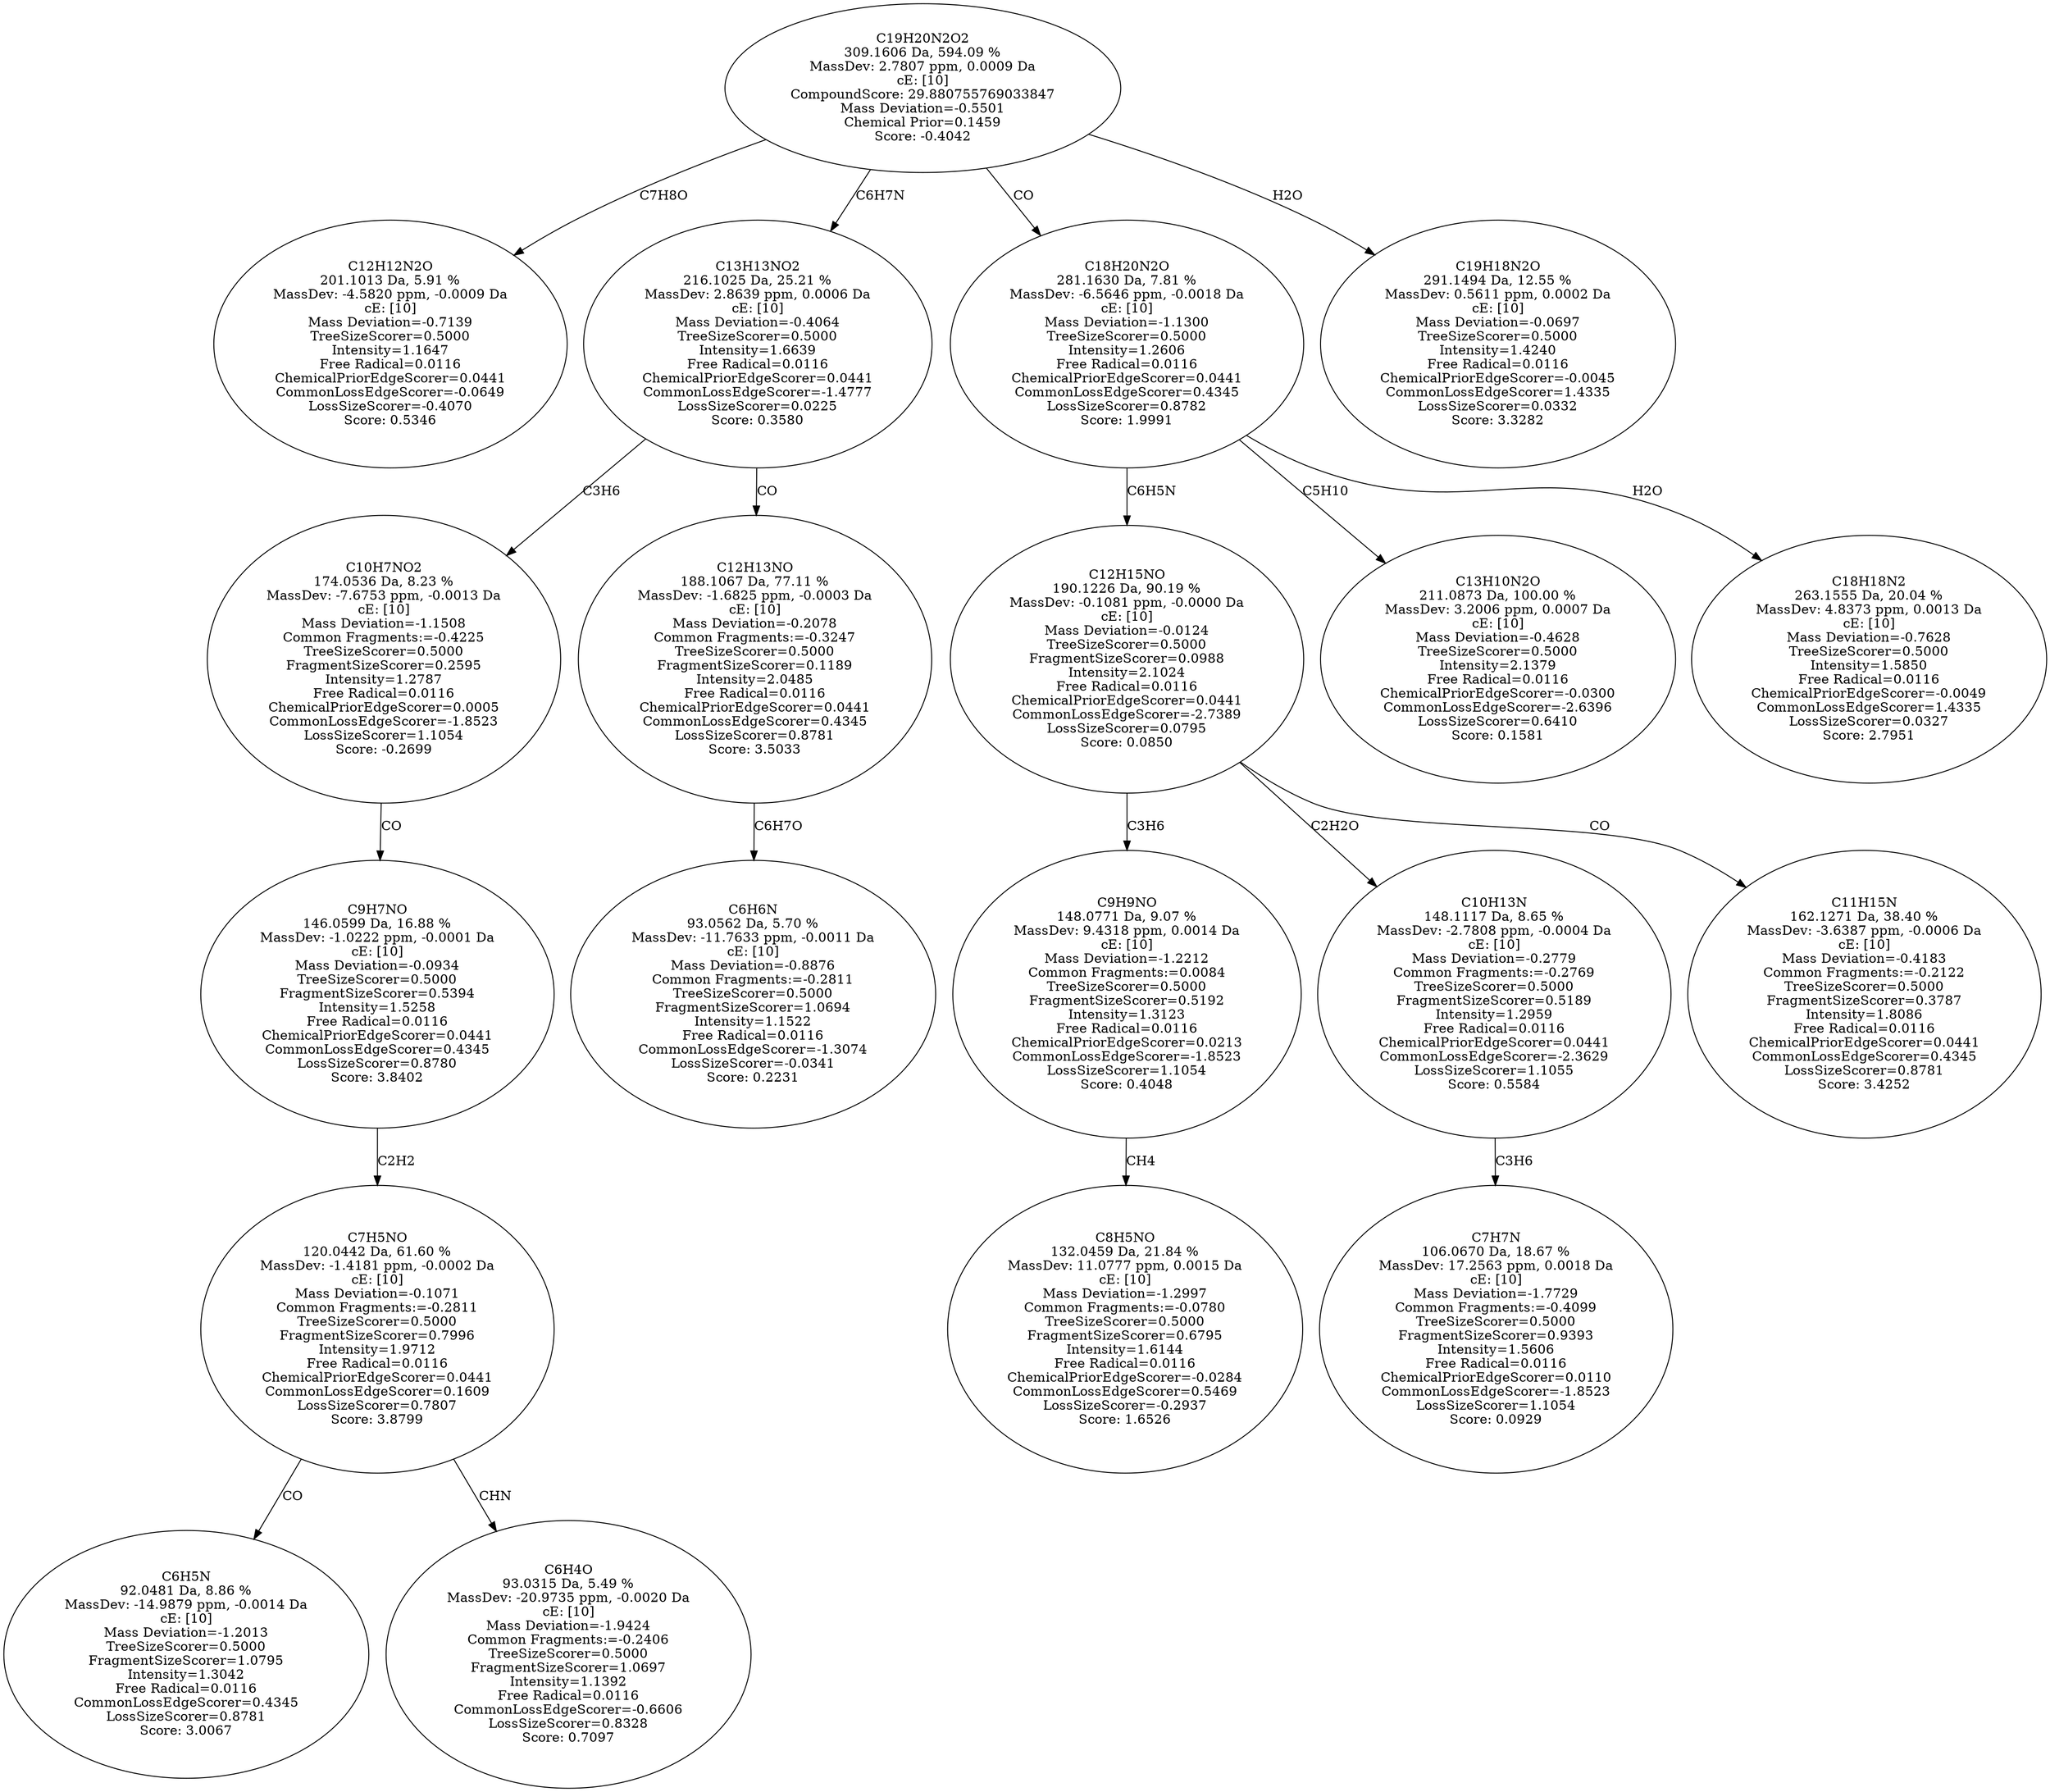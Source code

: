 strict digraph {
v1 [label="C12H12N2O\n201.1013 Da, 5.91 %\nMassDev: -4.5820 ppm, -0.0009 Da\ncE: [10]\nMass Deviation=-0.7139\nTreeSizeScorer=0.5000\nIntensity=1.1647\nFree Radical=0.0116\nChemicalPriorEdgeScorer=0.0441\nCommonLossEdgeScorer=-0.0649\nLossSizeScorer=-0.4070\nScore: 0.5346"];
v2 [label="C6H5N\n92.0481 Da, 8.86 %\nMassDev: -14.9879 ppm, -0.0014 Da\ncE: [10]\nMass Deviation=-1.2013\nTreeSizeScorer=0.5000\nFragmentSizeScorer=1.0795\nIntensity=1.3042\nFree Radical=0.0116\nCommonLossEdgeScorer=0.4345\nLossSizeScorer=0.8781\nScore: 3.0067"];
v3 [label="C6H4O\n93.0315 Da, 5.49 %\nMassDev: -20.9735 ppm, -0.0020 Da\ncE: [10]\nMass Deviation=-1.9424\nCommon Fragments:=-0.2406\nTreeSizeScorer=0.5000\nFragmentSizeScorer=1.0697\nIntensity=1.1392\nFree Radical=0.0116\nCommonLossEdgeScorer=-0.6606\nLossSizeScorer=0.8328\nScore: 0.7097"];
v4 [label="C7H5NO\n120.0442 Da, 61.60 %\nMassDev: -1.4181 ppm, -0.0002 Da\ncE: [10]\nMass Deviation=-0.1071\nCommon Fragments:=-0.2811\nTreeSizeScorer=0.5000\nFragmentSizeScorer=0.7996\nIntensity=1.9712\nFree Radical=0.0116\nChemicalPriorEdgeScorer=0.0441\nCommonLossEdgeScorer=0.1609\nLossSizeScorer=0.7807\nScore: 3.8799"];
v5 [label="C9H7NO\n146.0599 Da, 16.88 %\nMassDev: -1.0222 ppm, -0.0001 Da\ncE: [10]\nMass Deviation=-0.0934\nTreeSizeScorer=0.5000\nFragmentSizeScorer=0.5394\nIntensity=1.5258\nFree Radical=0.0116\nChemicalPriorEdgeScorer=0.0441\nCommonLossEdgeScorer=0.4345\nLossSizeScorer=0.8780\nScore: 3.8402"];
v6 [label="C10H7NO2\n174.0536 Da, 8.23 %\nMassDev: -7.6753 ppm, -0.0013 Da\ncE: [10]\nMass Deviation=-1.1508\nCommon Fragments:=-0.4225\nTreeSizeScorer=0.5000\nFragmentSizeScorer=0.2595\nIntensity=1.2787\nFree Radical=0.0116\nChemicalPriorEdgeScorer=0.0005\nCommonLossEdgeScorer=-1.8523\nLossSizeScorer=1.1054\nScore: -0.2699"];
v7 [label="C6H6N\n93.0562 Da, 5.70 %\nMassDev: -11.7633 ppm, -0.0011 Da\ncE: [10]\nMass Deviation=-0.8876\nCommon Fragments:=-0.2811\nTreeSizeScorer=0.5000\nFragmentSizeScorer=1.0694\nIntensity=1.1522\nFree Radical=0.0116\nCommonLossEdgeScorer=-1.3074\nLossSizeScorer=-0.0341\nScore: 0.2231"];
v8 [label="C12H13NO\n188.1067 Da, 77.11 %\nMassDev: -1.6825 ppm, -0.0003 Da\ncE: [10]\nMass Deviation=-0.2078\nCommon Fragments:=-0.3247\nTreeSizeScorer=0.5000\nFragmentSizeScorer=0.1189\nIntensity=2.0485\nFree Radical=0.0116\nChemicalPriorEdgeScorer=0.0441\nCommonLossEdgeScorer=0.4345\nLossSizeScorer=0.8781\nScore: 3.5033"];
v9 [label="C13H13NO2\n216.1025 Da, 25.21 %\nMassDev: 2.8639 ppm, 0.0006 Da\ncE: [10]\nMass Deviation=-0.4064\nTreeSizeScorer=0.5000\nIntensity=1.6639\nFree Radical=0.0116\nChemicalPriorEdgeScorer=0.0441\nCommonLossEdgeScorer=-1.4777\nLossSizeScorer=0.0225\nScore: 0.3580"];
v10 [label="C8H5NO\n132.0459 Da, 21.84 %\nMassDev: 11.0777 ppm, 0.0015 Da\ncE: [10]\nMass Deviation=-1.2997\nCommon Fragments:=-0.0780\nTreeSizeScorer=0.5000\nFragmentSizeScorer=0.6795\nIntensity=1.6144\nFree Radical=0.0116\nChemicalPriorEdgeScorer=-0.0284\nCommonLossEdgeScorer=0.5469\nLossSizeScorer=-0.2937\nScore: 1.6526"];
v11 [label="C9H9NO\n148.0771 Da, 9.07 %\nMassDev: 9.4318 ppm, 0.0014 Da\ncE: [10]\nMass Deviation=-1.2212\nCommon Fragments:=0.0084\nTreeSizeScorer=0.5000\nFragmentSizeScorer=0.5192\nIntensity=1.3123\nFree Radical=0.0116\nChemicalPriorEdgeScorer=0.0213\nCommonLossEdgeScorer=-1.8523\nLossSizeScorer=1.1054\nScore: 0.4048"];
v12 [label="C7H7N\n106.0670 Da, 18.67 %\nMassDev: 17.2563 ppm, 0.0018 Da\ncE: [10]\nMass Deviation=-1.7729\nCommon Fragments:=-0.4099\nTreeSizeScorer=0.5000\nFragmentSizeScorer=0.9393\nIntensity=1.5606\nFree Radical=0.0116\nChemicalPriorEdgeScorer=0.0110\nCommonLossEdgeScorer=-1.8523\nLossSizeScorer=1.1054\nScore: 0.0929"];
v13 [label="C10H13N\n148.1117 Da, 8.65 %\nMassDev: -2.7808 ppm, -0.0004 Da\ncE: [10]\nMass Deviation=-0.2779\nCommon Fragments:=-0.2769\nTreeSizeScorer=0.5000\nFragmentSizeScorer=0.5189\nIntensity=1.2959\nFree Radical=0.0116\nChemicalPriorEdgeScorer=0.0441\nCommonLossEdgeScorer=-2.3629\nLossSizeScorer=1.1055\nScore: 0.5584"];
v14 [label="C11H15N\n162.1271 Da, 38.40 %\nMassDev: -3.6387 ppm, -0.0006 Da\ncE: [10]\nMass Deviation=-0.4183\nCommon Fragments:=-0.2122\nTreeSizeScorer=0.5000\nFragmentSizeScorer=0.3787\nIntensity=1.8086\nFree Radical=0.0116\nChemicalPriorEdgeScorer=0.0441\nCommonLossEdgeScorer=0.4345\nLossSizeScorer=0.8781\nScore: 3.4252"];
v15 [label="C12H15NO\n190.1226 Da, 90.19 %\nMassDev: -0.1081 ppm, -0.0000 Da\ncE: [10]\nMass Deviation=-0.0124\nTreeSizeScorer=0.5000\nFragmentSizeScorer=0.0988\nIntensity=2.1024\nFree Radical=0.0116\nChemicalPriorEdgeScorer=0.0441\nCommonLossEdgeScorer=-2.7389\nLossSizeScorer=0.0795\nScore: 0.0850"];
v16 [label="C13H10N2O\n211.0873 Da, 100.00 %\nMassDev: 3.2006 ppm, 0.0007 Da\ncE: [10]\nMass Deviation=-0.4628\nTreeSizeScorer=0.5000\nIntensity=2.1379\nFree Radical=0.0116\nChemicalPriorEdgeScorer=-0.0300\nCommonLossEdgeScorer=-2.6396\nLossSizeScorer=0.6410\nScore: 0.1581"];
v17 [label="C18H18N2\n263.1555 Da, 20.04 %\nMassDev: 4.8373 ppm, 0.0013 Da\ncE: [10]\nMass Deviation=-0.7628\nTreeSizeScorer=0.5000\nIntensity=1.5850\nFree Radical=0.0116\nChemicalPriorEdgeScorer=-0.0049\nCommonLossEdgeScorer=1.4335\nLossSizeScorer=0.0327\nScore: 2.7951"];
v18 [label="C18H20N2O\n281.1630 Da, 7.81 %\nMassDev: -6.5646 ppm, -0.0018 Da\ncE: [10]\nMass Deviation=-1.1300\nTreeSizeScorer=0.5000\nIntensity=1.2606\nFree Radical=0.0116\nChemicalPriorEdgeScorer=0.0441\nCommonLossEdgeScorer=0.4345\nLossSizeScorer=0.8782\nScore: 1.9991"];
v19 [label="C19H18N2O\n291.1494 Da, 12.55 %\nMassDev: 0.5611 ppm, 0.0002 Da\ncE: [10]\nMass Deviation=-0.0697\nTreeSizeScorer=0.5000\nIntensity=1.4240\nFree Radical=0.0116\nChemicalPriorEdgeScorer=-0.0045\nCommonLossEdgeScorer=1.4335\nLossSizeScorer=0.0332\nScore: 3.3282"];
v20 [label="C19H20N2O2\n309.1606 Da, 594.09 %\nMassDev: 2.7807 ppm, 0.0009 Da\ncE: [10]\nCompoundScore: 29.880755769033847\nMass Deviation=-0.5501\nChemical Prior=0.1459\nScore: -0.4042"];
v20 -> v1 [label="C7H8O"];
v4 -> v2 [label="CO"];
v4 -> v3 [label="CHN"];
v5 -> v4 [label="C2H2"];
v6 -> v5 [label="CO"];
v9 -> v6 [label="C3H6"];
v8 -> v7 [label="C6H7O"];
v9 -> v8 [label="CO"];
v20 -> v9 [label="C6H7N"];
v11 -> v10 [label="CH4"];
v15 -> v11 [label="C3H6"];
v13 -> v12 [label="C3H6"];
v15 -> v13 [label="C2H2O"];
v15 -> v14 [label="CO"];
v18 -> v15 [label="C6H5N"];
v18 -> v16 [label="C5H10"];
v18 -> v17 [label="H2O"];
v20 -> v18 [label="CO"];
v20 -> v19 [label="H2O"];
}